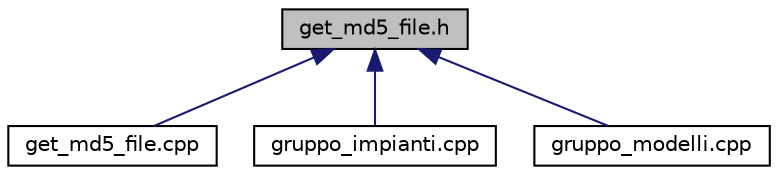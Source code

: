 digraph "get_md5_file.h"
{
  edge [fontname="Helvetica",fontsize="10",labelfontname="Helvetica",labelfontsize="10"];
  node [fontname="Helvetica",fontsize="10",shape=record];
  Node1 [label="get_md5_file.h",height=0.2,width=0.4,color="black", fillcolor="grey75", style="filled", fontcolor="black"];
  Node1 -> Node2 [dir="back",color="midnightblue",fontsize="10",style="solid",fontname="Helvetica"];
  Node2 [label="get_md5_file.cpp",height=0.2,width=0.4,color="black", fillcolor="white", style="filled",URL="$get__md5__file_8cpp.html",tooltip="Funzione per calcolare l&#39;MD5 del contenuto di un file. "];
  Node1 -> Node3 [dir="back",color="midnightblue",fontsize="10",style="solid",fontname="Helvetica"];
  Node3 [label="gruppo_impianti.cpp",height=0.2,width=0.4,color="black", fillcolor="white", style="filled",URL="$gruppo__impianti_8cpp.html",tooltip="Metodi della classe gruppoImpianti. "];
  Node1 -> Node4 [dir="back",color="midnightblue",fontsize="10",style="solid",fontname="Helvetica"];
  Node4 [label="gruppo_modelli.cpp",height=0.2,width=0.4,color="black", fillcolor="white", style="filled",URL="$gruppo__modelli_8cpp.html",tooltip="Metodi della classe gruppoModelli. "];
}
